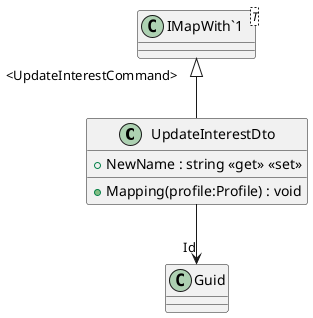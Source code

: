 @startuml
class UpdateInterestDto {
    + NewName : string <<get>> <<set>>
    + Mapping(profile:Profile) : void
}
class "IMapWith`1"<T> {
}
"IMapWith`1" "<UpdateInterestCommand>" <|-- UpdateInterestDto
UpdateInterestDto --> "Id" Guid
@enduml
